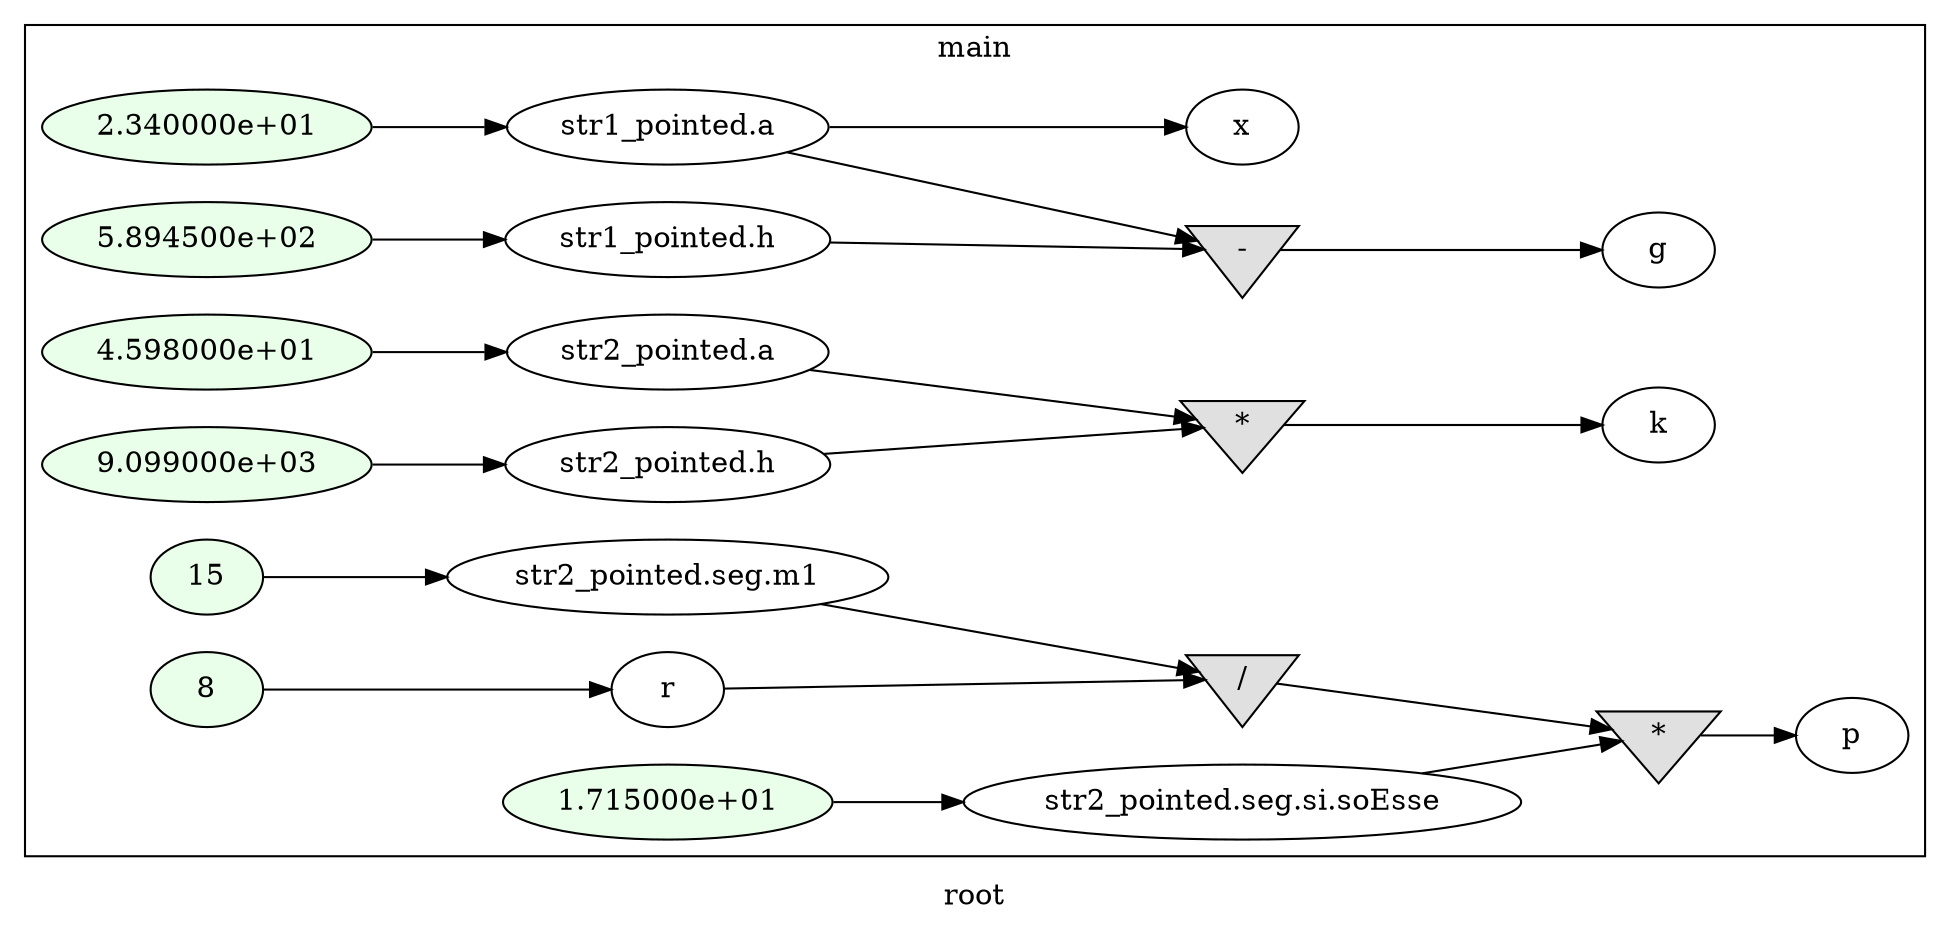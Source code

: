 digraph G
{
rankdir=LR;
label = "root";
subgraph cluster_1 {
label = "main";
parent = "G";
startinglines = "13_22_22";
	node_000018 [ label = "2.340000e+01", style=filled, fillcolor="#E9FFE9", startinglines=28 ]
	node_000019 [ label = "str1_pointed.a", startingline=28 ]
	node_000020 [ label = "5.894500e+02", style=filled, fillcolor="#E9FFE9", startinglines=29 ]
	node_000021 [ label = "str1_pointed.h", startingline=29 ]
	node_000022 [ label = "4.598000e+01", style=filled, fillcolor="#E9FFE9", startinglines=31 ]
	node_000023 [ label = "str2_pointed.a", startingline=31 ]
	node_000024 [ label = "9.099000e+03", style=filled, fillcolor="#E9FFE9", startinglines=32 ]
	node_000025 [ label = "str2_pointed.h", startingline=32 ]
	node_000026 [ label = "15", style=filled, fillcolor="#E9FFE9", startinglines=34 ]
	node_000027 [ label = "str2_pointed.seg.m1", startingline=34 ]
	node_000028 [ label = "1.715000e+01", style=filled, fillcolor="#E9FFE9", startinglines=35 ]
	node_000029 [ label = "str2_pointed.seg.si.soEsse", startingline=35 ]
	node_000030 [ label = "8", style=filled, fillcolor="#E9FFE9", startinglines=37 ]
	node_000031 [ label = "r", startingline=37 ]
	node_000032 [ label = "/", shape=invtriangle, style=filled, fillcolor="#E0E0E0", startinglines=38 ]
	node_000033 [ label = "*", shape=invtriangle, style=filled, fillcolor="#E0E0E0", startinglines=38 ]
	node_000034 [ label = "p", startingline=38 ]
	node_000035 [ label = "-", shape=invtriangle, style=filled, fillcolor="#E0E0E0", startinglines=40 ]
	node_000036 [ label = "g", startingline=40 ]
	node_000037 [ label = "*", shape=invtriangle, style=filled, fillcolor="#E0E0E0", startinglines=41 ]
	node_000038 [ label = "k", startingline=41 ]
	node_000039 [ label = "x", startingline=43 ]
subgraph cluster_2 {
label = "sInterno::sInterno";
parent = "cluster_1";
startinglines = "22_23_25";
}
subgraph cluster_3 {
label = "sSeg::sSeg";
parent = "cluster_1";
startinglines = "22_23_25";
subgraph cluster_4 {
label = "sInterno::sInterno";
parent = "cluster_3";
startinglines = "23_25_7";
}
}
subgraph cluster_5 {
label = "sInterno::sInterno";
parent = "cluster_1";
startinglines = "23_25_7";
}
subgraph cluster_6 {
label = "sPri::sPri";
parent = "cluster_1";
startinglines = "23_25_7";
subgraph cluster_7 {
label = "sSeg::sSeg";
parent = "cluster_6";
startinglines = "25_7_13";
subgraph cluster_8 {
label = "sInterno::sInterno";
parent = "cluster_7";
startinglines = "7_13_7";
}
}
subgraph cluster_9 {
label = "sInterno::sInterno";
parent = "cluster_6";
startinglines = "13_7_13";
}
}
subgraph cluster_10 {
label = "sPri::sPri";
parent = "cluster_1";
startinglines = "7_13_26";
subgraph cluster_11 {
label = "sSeg::sSeg";
parent = "cluster_10";
startinglines = "13_26_13";
subgraph cluster_12 {
label = "sInterno::sInterno";
parent = "cluster_11";
startinglines = "26_13_7";
}
}
subgraph cluster_13 {
label = "sInterno::sInterno";
parent = "cluster_10";
startinglines = "13_7_13";
}
}
}
	node_000018 -> node_000019
	node_000019 -> node_000035
	node_000019 -> node_000039
	node_000020 -> node_000021
	node_000021 -> node_000035
	node_000022 -> node_000023
	node_000023 -> node_000037
	node_000024 -> node_000025
	node_000025 -> node_000037
	node_000026 -> node_000027
	node_000027 -> node_000032
	node_000028 -> node_000029
	node_000029 -> node_000033
	node_000030 -> node_000031
	node_000031 -> node_000032
	node_000032 -> node_000033
	node_000033 -> node_000034
	node_000035 -> node_000036
	node_000037 -> node_000038
}
